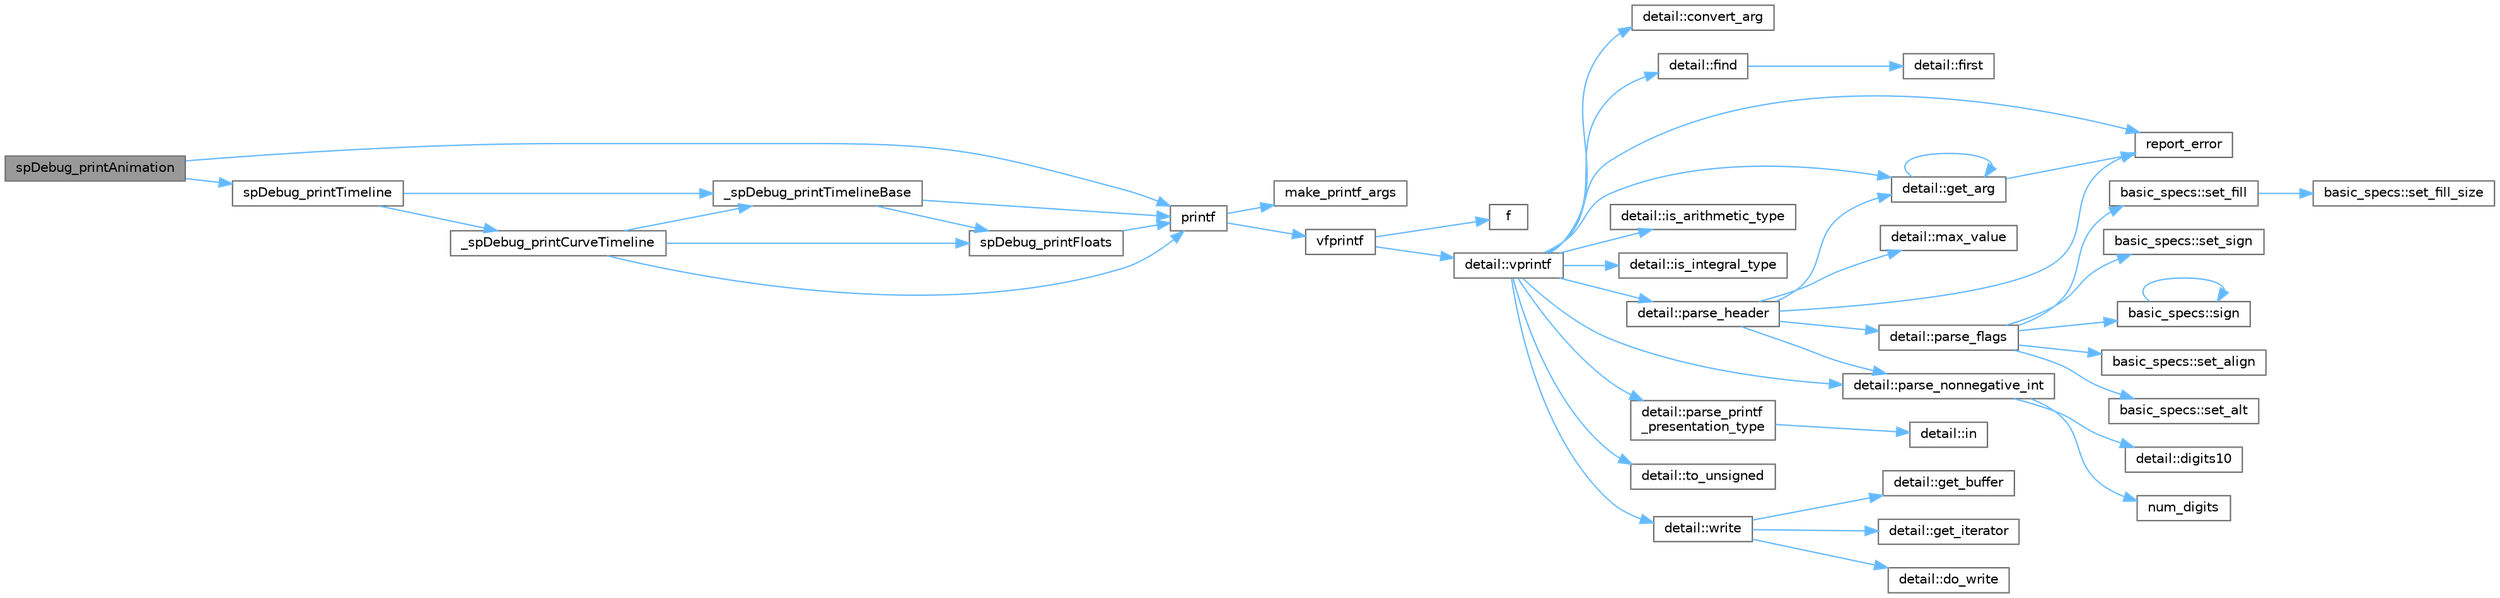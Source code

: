 digraph "spDebug_printAnimation"
{
 // LATEX_PDF_SIZE
  bgcolor="transparent";
  edge [fontname=Helvetica,fontsize=10,labelfontname=Helvetica,labelfontsize=10];
  node [fontname=Helvetica,fontsize=10,shape=box,height=0.2,width=0.4];
  rankdir="LR";
  Node1 [id="Node000001",label="spDebug_printAnimation",height=0.2,width=0.4,color="gray40", fillcolor="grey60", style="filled", fontcolor="black",tooltip=" "];
  Node1 -> Node2 [id="edge47_Node000001_Node000002",color="steelblue1",style="solid",tooltip=" "];
  Node2 [id="Node000002",label="printf",height=0.2,width=0.4,color="grey40", fillcolor="white", style="filled",URL="$printf_8h.html#aee3ed3a831f25f07e7be3919fff2203a",tooltip=" "];
  Node2 -> Node3 [id="edge48_Node000002_Node000003",color="steelblue1",style="solid",tooltip=" "];
  Node3 [id="Node000003",label="make_printf_args",height=0.2,width=0.4,color="grey40", fillcolor="white", style="filled",URL="$printf_8h.html#a27dcc0efcda04388971dbea3c875f122",tooltip=" "];
  Node2 -> Node4 [id="edge49_Node000002_Node000004",color="steelblue1",style="solid",tooltip=" "];
  Node4 [id="Node000004",label="vfprintf",height=0.2,width=0.4,color="grey40", fillcolor="white", style="filled",URL="$printf_8h.html#abb30aad964fc771fb52cf3ad88649df2",tooltip=" "];
  Node4 -> Node5 [id="edge50_Node000004_Node000005",color="steelblue1",style="solid",tooltip=" "];
  Node5 [id="Node000005",label="f",height=0.2,width=0.4,color="grey40", fillcolor="white", style="filled",URL="$cxx11__tensor__map_8cpp.html#a7f507fea02198f6cb81c86640c7b1a4e",tooltip=" "];
  Node4 -> Node6 [id="edge51_Node000004_Node000006",color="steelblue1",style="solid",tooltip=" "];
  Node6 [id="Node000006",label="detail::vprintf",height=0.2,width=0.4,color="grey40", fillcolor="white", style="filled",URL="$namespacedetail.html#a1c8c2218e4c822aa8f743fb9c573717f",tooltip=" "];
  Node6 -> Node7 [id="edge52_Node000006_Node000007",color="steelblue1",style="solid",tooltip=" "];
  Node7 [id="Node000007",label="detail::convert_arg",height=0.2,width=0.4,color="grey40", fillcolor="white", style="filled",URL="$namespacedetail.html#a03c11572c9a664266d6925f327dec7f3",tooltip=" "];
  Node6 -> Node8 [id="edge53_Node000006_Node000008",color="steelblue1",style="solid",tooltip=" "];
  Node8 [id="Node000008",label="detail::find",height=0.2,width=0.4,color="grey40", fillcolor="white", style="filled",URL="$namespacedetail.html#a6b71952fab3dc32f3edb2c3e9811d8d9",tooltip=" "];
  Node8 -> Node9 [id="edge54_Node000008_Node000009",color="steelblue1",style="solid",tooltip=" "];
  Node9 [id="Node000009",label="detail::first",height=0.2,width=0.4,color="grey40", fillcolor="white", style="filled",URL="$namespacedetail.html#a02319a3deb124802b88b61f85987df5e",tooltip=" "];
  Node6 -> Node10 [id="edge55_Node000006_Node000010",color="steelblue1",style="solid",tooltip=" "];
  Node10 [id="Node000010",label="detail::get_arg",height=0.2,width=0.4,color="grey40", fillcolor="white", style="filled",URL="$namespacedetail.html#a342ef250e45bd09b2ef666b6fae1c355",tooltip=" "];
  Node10 -> Node10 [id="edge56_Node000010_Node000010",color="steelblue1",style="solid",tooltip=" "];
  Node10 -> Node11 [id="edge57_Node000010_Node000011",color="steelblue1",style="solid",tooltip=" "];
  Node11 [id="Node000011",label="report_error",height=0.2,width=0.4,color="grey40", fillcolor="white", style="filled",URL="$format-inl_8h.html#a5555893692b00b61b3886349332fd01f",tooltip=" "];
  Node6 -> Node12 [id="edge58_Node000006_Node000012",color="steelblue1",style="solid",tooltip=" "];
  Node12 [id="Node000012",label="detail::is_arithmetic_type",height=0.2,width=0.4,color="grey40", fillcolor="white", style="filled",URL="$namespacedetail.html#a802c50a56a3495fdab6020b375ba1389",tooltip=" "];
  Node6 -> Node13 [id="edge59_Node000006_Node000013",color="steelblue1",style="solid",tooltip=" "];
  Node13 [id="Node000013",label="detail::is_integral_type",height=0.2,width=0.4,color="grey40", fillcolor="white", style="filled",URL="$namespacedetail.html#a2a60f8d1bee41b803f43fc42b707b5d1",tooltip=" "];
  Node6 -> Node14 [id="edge60_Node000006_Node000014",color="steelblue1",style="solid",tooltip=" "];
  Node14 [id="Node000014",label="detail::parse_header",height=0.2,width=0.4,color="grey40", fillcolor="white", style="filled",URL="$namespacedetail.html#afc9d93e58b8edb8077f8bc8eee7f4035",tooltip=" "];
  Node14 -> Node10 [id="edge61_Node000014_Node000010",color="steelblue1",style="solid",tooltip=" "];
  Node14 -> Node15 [id="edge62_Node000014_Node000015",color="steelblue1",style="solid",tooltip=" "];
  Node15 [id="Node000015",label="detail::max_value",height=0.2,width=0.4,color="grey40", fillcolor="white", style="filled",URL="$namespacedetail.html#a45c2130c44ebe54179eafcee3cda2bfb",tooltip=" "];
  Node14 -> Node16 [id="edge63_Node000014_Node000016",color="steelblue1",style="solid",tooltip=" "];
  Node16 [id="Node000016",label="detail::parse_flags",height=0.2,width=0.4,color="grey40", fillcolor="white", style="filled",URL="$namespacedetail.html#a4213daed116a37e1767881da51238261",tooltip=" "];
  Node16 -> Node17 [id="edge64_Node000016_Node000017",color="steelblue1",style="solid",tooltip=" "];
  Node17 [id="Node000017",label="basic_specs::set_align",height=0.2,width=0.4,color="grey40", fillcolor="white", style="filled",URL="$classbasic__specs.html#ad73b6f854341aaabc744bf54e6ea6af6",tooltip=" "];
  Node16 -> Node18 [id="edge65_Node000016_Node000018",color="steelblue1",style="solid",tooltip=" "];
  Node18 [id="Node000018",label="basic_specs::set_alt",height=0.2,width=0.4,color="grey40", fillcolor="white", style="filled",URL="$classbasic__specs.html#a5f10314706a8a3d579f882f30d283b61",tooltip=" "];
  Node16 -> Node19 [id="edge66_Node000016_Node000019",color="steelblue1",style="solid",tooltip=" "];
  Node19 [id="Node000019",label="basic_specs::set_fill",height=0.2,width=0.4,color="grey40", fillcolor="white", style="filled",URL="$classbasic__specs.html#a1600987fb39fed5dfdac21b218061a9e",tooltip=" "];
  Node19 -> Node20 [id="edge67_Node000019_Node000020",color="steelblue1",style="solid",tooltip=" "];
  Node20 [id="Node000020",label="basic_specs::set_fill_size",height=0.2,width=0.4,color="grey40", fillcolor="white", style="filled",URL="$classbasic__specs.html#a4b36db5ad1e38169bd6653635d5e69cd",tooltip=" "];
  Node16 -> Node21 [id="edge68_Node000016_Node000021",color="steelblue1",style="solid",tooltip=" "];
  Node21 [id="Node000021",label="basic_specs::set_sign",height=0.2,width=0.4,color="grey40", fillcolor="white", style="filled",URL="$classbasic__specs.html#a7020ec66ba6918727e4102567c5c731a",tooltip=" "];
  Node16 -> Node22 [id="edge69_Node000016_Node000022",color="steelblue1",style="solid",tooltip=" "];
  Node22 [id="Node000022",label="basic_specs::sign",height=0.2,width=0.4,color="grey40", fillcolor="white", style="filled",URL="$classbasic__specs.html#a380e6ff33a8ae05e3ef479bf95696ad2",tooltip=" "];
  Node22 -> Node22 [id="edge70_Node000022_Node000022",color="steelblue1",style="solid",tooltip=" "];
  Node14 -> Node23 [id="edge71_Node000014_Node000023",color="steelblue1",style="solid",tooltip=" "];
  Node23 [id="Node000023",label="detail::parse_nonnegative_int",height=0.2,width=0.4,color="grey40", fillcolor="white", style="filled",URL="$namespacedetail.html#a338caba782225e115a9902d4d0835f5f",tooltip=" "];
  Node23 -> Node24 [id="edge72_Node000023_Node000024",color="steelblue1",style="solid",tooltip=" "];
  Node24 [id="Node000024",label="detail::digits10",height=0.2,width=0.4,color="grey40", fillcolor="white", style="filled",URL="$namespacedetail.html#a3a043db05db2d07deb2d98ba2d04b4eb",tooltip=" "];
  Node23 -> Node25 [id="edge73_Node000023_Node000025",color="steelblue1",style="solid",tooltip=" "];
  Node25 [id="Node000025",label="num_digits",height=0.2,width=0.4,color="grey40", fillcolor="white", style="filled",URL="$_sequence_8c.html#aa16e8c03d098498ad9c8839cf2c48044",tooltip=" "];
  Node14 -> Node11 [id="edge74_Node000014_Node000011",color="steelblue1",style="solid",tooltip=" "];
  Node6 -> Node23 [id="edge75_Node000006_Node000023",color="steelblue1",style="solid",tooltip=" "];
  Node6 -> Node26 [id="edge76_Node000006_Node000026",color="steelblue1",style="solid",tooltip=" "];
  Node26 [id="Node000026",label="detail::parse_printf\l_presentation_type",height=0.2,width=0.4,color="grey40", fillcolor="white", style="filled",URL="$namespacedetail.html#aa2cb095169b23e3a66260ad7078f44cc",tooltip=" "];
  Node26 -> Node27 [id="edge77_Node000026_Node000027",color="steelblue1",style="solid",tooltip=" "];
  Node27 [id="Node000027",label="detail::in",height=0.2,width=0.4,color="grey40", fillcolor="white", style="filled",URL="$namespacedetail.html#a52a5e2ed06c229dcf95ea5c46d48d05e",tooltip=" "];
  Node6 -> Node11 [id="edge78_Node000006_Node000011",color="steelblue1",style="solid",tooltip=" "];
  Node6 -> Node28 [id="edge79_Node000006_Node000028",color="steelblue1",style="solid",tooltip=" "];
  Node28 [id="Node000028",label="detail::to_unsigned",height=0.2,width=0.4,color="grey40", fillcolor="white", style="filled",URL="$namespacedetail.html#a4855e668246c731a97484efc329f2aac",tooltip=" "];
  Node6 -> Node29 [id="edge80_Node000006_Node000029",color="steelblue1",style="solid",tooltip=" "];
  Node29 [id="Node000029",label="detail::write",height=0.2,width=0.4,color="grey40", fillcolor="white", style="filled",URL="$namespacedetail.html#a29dacf26eedc9e3575fb57329a5ca0a3",tooltip=" "];
  Node29 -> Node30 [id="edge81_Node000029_Node000030",color="steelblue1",style="solid",tooltip=" "];
  Node30 [id="Node000030",label="detail::do_write",height=0.2,width=0.4,color="grey40", fillcolor="white", style="filled",URL="$namespacedetail.html#a5007cc441bd246a9096070c10d1ea683",tooltip=" "];
  Node29 -> Node31 [id="edge82_Node000029_Node000031",color="steelblue1",style="solid",tooltip=" "];
  Node31 [id="Node000031",label="detail::get_buffer",height=0.2,width=0.4,color="grey40", fillcolor="white", style="filled",URL="$namespacedetail.html#ad803bb19df422bc4c4f92d75c7564437",tooltip=" "];
  Node29 -> Node32 [id="edge83_Node000029_Node000032",color="steelblue1",style="solid",tooltip=" "];
  Node32 [id="Node000032",label="detail::get_iterator",height=0.2,width=0.4,color="grey40", fillcolor="white", style="filled",URL="$namespacedetail.html#a05e3e231207d3f28f83261c2e7ad2fe5",tooltip=" "];
  Node1 -> Node33 [id="edge84_Node000001_Node000033",color="steelblue1",style="solid",tooltip=" "];
  Node33 [id="Node000033",label="spDebug_printTimeline",height=0.2,width=0.4,color="grey40", fillcolor="white", style="filled",URL="$_debug_8c.html#a377372156ef0c5c4258765941bbd80e8",tooltip=" "];
  Node33 -> Node34 [id="edge85_Node000033_Node000034",color="steelblue1",style="solid",tooltip=" "];
  Node34 [id="Node000034",label="_spDebug_printCurveTimeline",height=0.2,width=0.4,color="grey40", fillcolor="white", style="filled",URL="$_debug_8c.html#afb9c159b125f204d4204576c0faa295e",tooltip=" "];
  Node34 -> Node35 [id="edge86_Node000034_Node000035",color="steelblue1",style="solid",tooltip=" "];
  Node35 [id="Node000035",label="_spDebug_printTimelineBase",height=0.2,width=0.4,color="grey40", fillcolor="white", style="filled",URL="$_debug_8c.html#addfdd4b740666b17bc84ae37b96445fe",tooltip=" "];
  Node35 -> Node2 [id="edge87_Node000035_Node000002",color="steelblue1",style="solid",tooltip=" "];
  Node35 -> Node36 [id="edge88_Node000035_Node000036",color="steelblue1",style="solid",tooltip=" "];
  Node36 [id="Node000036",label="spDebug_printFloats",height=0.2,width=0.4,color="grey40", fillcolor="white", style="filled",URL="$_debug_8c.html#aeb9e5a0e86590ce7bbb9d83e511b8048",tooltip=" "];
  Node36 -> Node2 [id="edge89_Node000036_Node000002",color="steelblue1",style="solid",tooltip=" "];
  Node34 -> Node2 [id="edge90_Node000034_Node000002",color="steelblue1",style="solid",tooltip=" "];
  Node34 -> Node36 [id="edge91_Node000034_Node000036",color="steelblue1",style="solid",tooltip=" "];
  Node33 -> Node35 [id="edge92_Node000033_Node000035",color="steelblue1",style="solid",tooltip=" "];
}
